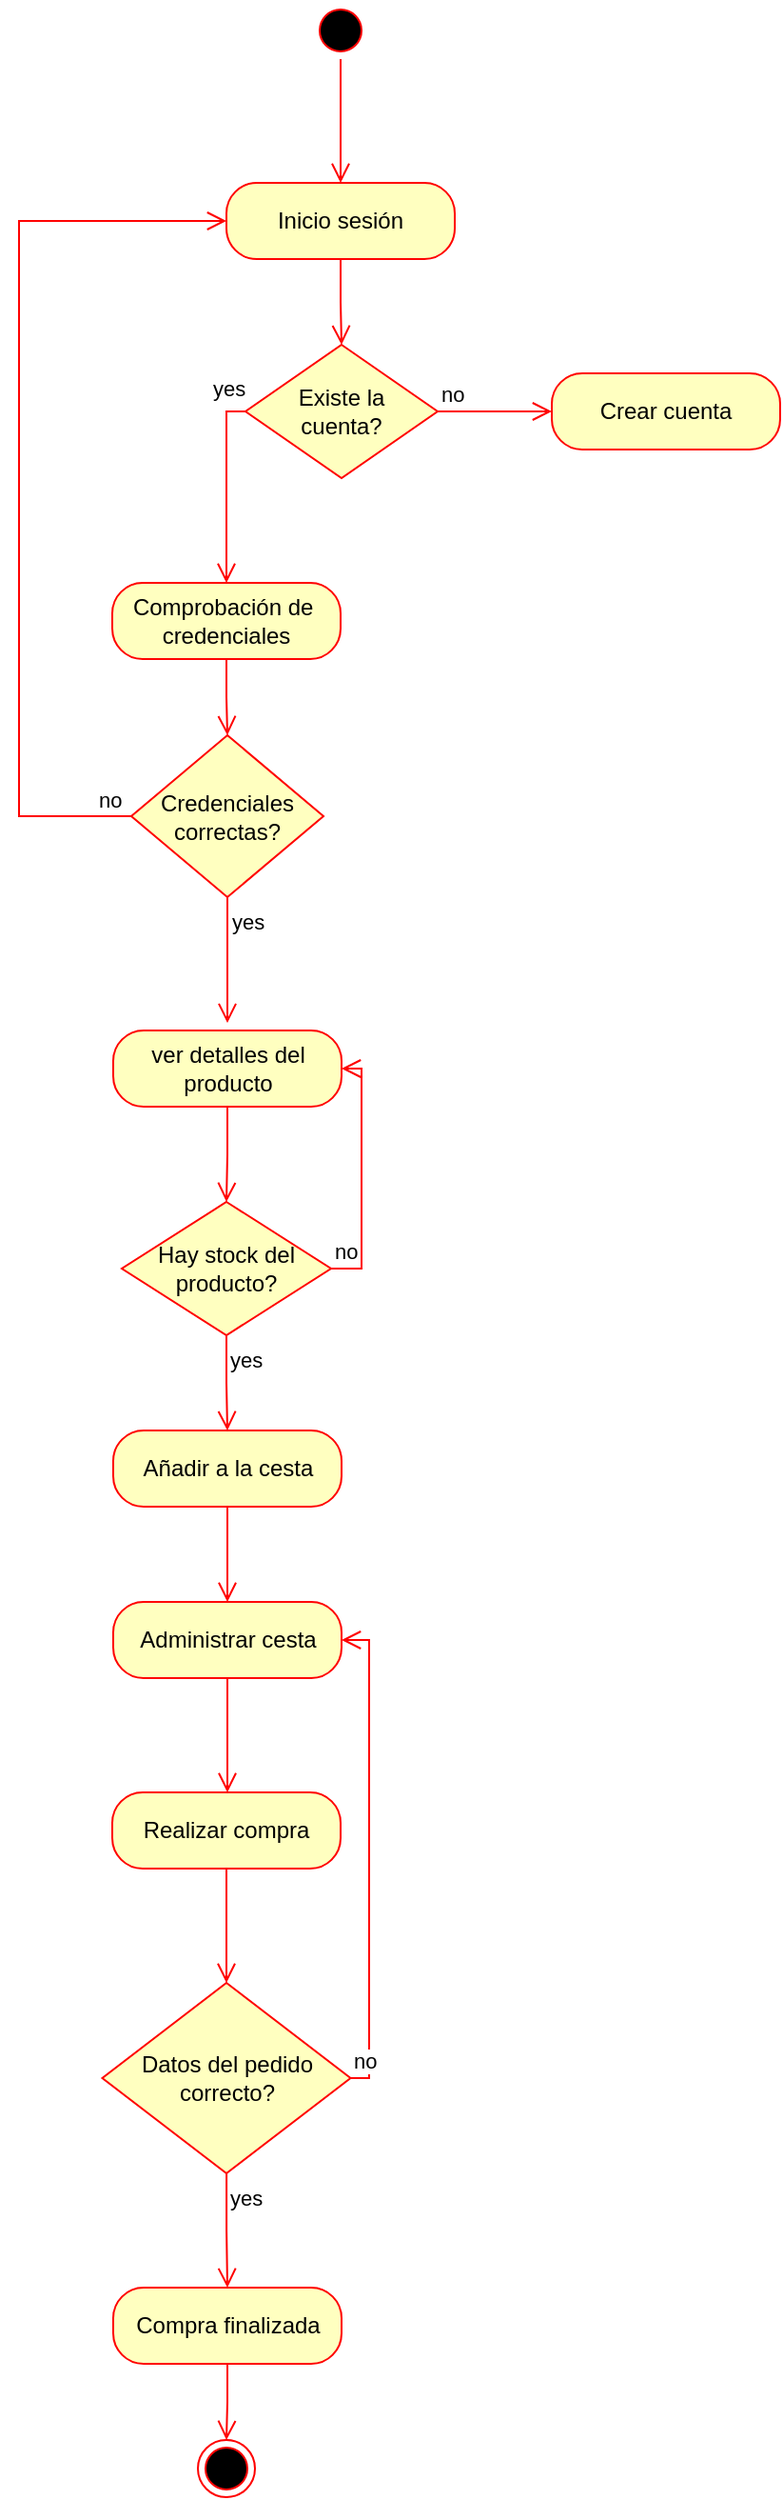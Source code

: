 <mxfile version="21.3.2" type="device">
  <diagram name="Página-1" id="5AUVLAZYxCnt0QFyrIkY">
    <mxGraphModel dx="2150" dy="902" grid="1" gridSize="10" guides="1" tooltips="1" connect="1" arrows="1" fold="1" page="1" pageScale="1" pageWidth="827" pageHeight="1169" math="0" shadow="0">
      <root>
        <mxCell id="0" />
        <mxCell id="1" parent="0" />
        <mxCell id="yRoRjuL11nitNJYhxqnK-1" value="" style="ellipse;html=1;shape=startState;fillColor=#000000;strokeColor=#ff0000;" parent="1" vertex="1">
          <mxGeometry x="384" y="20" width="30" height="30" as="geometry" />
        </mxCell>
        <mxCell id="yRoRjuL11nitNJYhxqnK-2" value="" style="edgeStyle=orthogonalEdgeStyle;html=1;verticalAlign=bottom;endArrow=open;endSize=8;strokeColor=#ff0000;rounded=0;entryX=0.5;entryY=0;entryDx=0;entryDy=0;" parent="1" source="yRoRjuL11nitNJYhxqnK-1" target="yRoRjuL11nitNJYhxqnK-3" edge="1">
          <mxGeometry relative="1" as="geometry">
            <mxPoint x="399" y="110" as="targetPoint" />
          </mxGeometry>
        </mxCell>
        <mxCell id="yRoRjuL11nitNJYhxqnK-3" value="Inicio sesión" style="rounded=1;whiteSpace=wrap;html=1;arcSize=40;fontColor=#000000;fillColor=#ffffc0;strokeColor=#ff0000;" parent="1" vertex="1">
          <mxGeometry x="339" y="115" width="120" height="40" as="geometry" />
        </mxCell>
        <mxCell id="yRoRjuL11nitNJYhxqnK-4" value="" style="edgeStyle=orthogonalEdgeStyle;html=1;verticalAlign=bottom;endArrow=open;endSize=8;strokeColor=#ff0000;rounded=0;entryX=0.5;entryY=0;entryDx=0;entryDy=0;" parent="1" source="yRoRjuL11nitNJYhxqnK-3" target="yRoRjuL11nitNJYhxqnK-5" edge="1">
          <mxGeometry relative="1" as="geometry">
            <mxPoint x="399" y="220" as="targetPoint" />
          </mxGeometry>
        </mxCell>
        <mxCell id="yRoRjuL11nitNJYhxqnK-5" value="Existe la &lt;br&gt;cuenta?" style="rhombus;whiteSpace=wrap;html=1;fontColor=#000000;fillColor=#ffffc0;strokeColor=#ff0000;" parent="1" vertex="1">
          <mxGeometry x="349" y="200" width="101" height="70" as="geometry" />
        </mxCell>
        <mxCell id="yRoRjuL11nitNJYhxqnK-6" value="no" style="edgeStyle=orthogonalEdgeStyle;html=1;align=left;verticalAlign=bottom;endArrow=open;endSize=8;strokeColor=#ff0000;rounded=0;entryX=0;entryY=0.5;entryDx=0;entryDy=0;" parent="1" source="yRoRjuL11nitNJYhxqnK-5" target="yRoRjuL11nitNJYhxqnK-12" edge="1">
          <mxGeometry x="-1" relative="1" as="geometry">
            <mxPoint x="500" y="250" as="targetPoint" />
          </mxGeometry>
        </mxCell>
        <mxCell id="yRoRjuL11nitNJYhxqnK-7" value="yes" style="edgeStyle=orthogonalEdgeStyle;html=1;align=left;verticalAlign=top;endArrow=open;endSize=8;strokeColor=#ff0000;rounded=0;exitX=0;exitY=0.5;exitDx=0;exitDy=0;entryX=0.5;entryY=0;entryDx=0;entryDy=0;" parent="1" source="yRoRjuL11nitNJYhxqnK-5" target="yRoRjuL11nitNJYhxqnK-16" edge="1">
          <mxGeometry x="-0.8" y="-27" relative="1" as="geometry">
            <mxPoint x="360" y="330" as="targetPoint" />
            <Array as="points">
              <mxPoint x="339" y="235" />
            </Array>
            <mxPoint x="18" y="-25" as="offset" />
          </mxGeometry>
        </mxCell>
        <mxCell id="yRoRjuL11nitNJYhxqnK-12" value="Crear cuenta" style="rounded=1;whiteSpace=wrap;html=1;arcSize=40;fontColor=#000000;fillColor=#ffffc0;strokeColor=#ff0000;" parent="1" vertex="1">
          <mxGeometry x="510" y="215" width="120" height="40" as="geometry" />
        </mxCell>
        <mxCell id="yRoRjuL11nitNJYhxqnK-16" value="Comprobación de&amp;nbsp;&lt;br&gt;credenciales" style="rounded=1;whiteSpace=wrap;html=1;arcSize=40;fontColor=#000000;fillColor=#ffffc0;strokeColor=#ff0000;" parent="1" vertex="1">
          <mxGeometry x="279" y="325" width="120" height="40" as="geometry" />
        </mxCell>
        <mxCell id="yRoRjuL11nitNJYhxqnK-17" value="" style="edgeStyle=orthogonalEdgeStyle;html=1;verticalAlign=bottom;endArrow=open;endSize=8;strokeColor=#ff0000;rounded=0;entryX=0.5;entryY=0;entryDx=0;entryDy=0;" parent="1" source="yRoRjuL11nitNJYhxqnK-16" target="yRoRjuL11nitNJYhxqnK-18" edge="1">
          <mxGeometry relative="1" as="geometry">
            <mxPoint x="354" y="430" as="targetPoint" />
          </mxGeometry>
        </mxCell>
        <mxCell id="yRoRjuL11nitNJYhxqnK-18" value="Credenciales correctas?" style="rhombus;whiteSpace=wrap;html=1;fontColor=#000000;fillColor=#ffffc0;strokeColor=#ff0000;" parent="1" vertex="1">
          <mxGeometry x="289" y="405" width="101" height="85" as="geometry" />
        </mxCell>
        <mxCell id="yRoRjuL11nitNJYhxqnK-19" value="no" style="edgeStyle=orthogonalEdgeStyle;html=1;align=left;verticalAlign=bottom;endArrow=open;endSize=8;strokeColor=#ff0000;rounded=0;entryX=0;entryY=0.5;entryDx=0;entryDy=0;" parent="1" source="yRoRjuL11nitNJYhxqnK-18" target="yRoRjuL11nitNJYhxqnK-3" edge="1">
          <mxGeometry x="-0.921" relative="1" as="geometry">
            <mxPoint x="489" y="480" as="targetPoint" />
            <Array as="points">
              <mxPoint x="230" y="448" />
              <mxPoint x="230" y="135" />
            </Array>
            <mxPoint as="offset" />
          </mxGeometry>
        </mxCell>
        <mxCell id="yRoRjuL11nitNJYhxqnK-20" value="yes" style="edgeStyle=orthogonalEdgeStyle;html=1;align=left;verticalAlign=top;endArrow=open;endSize=8;strokeColor=#ff0000;rounded=0;entryX=0.5;entryY=-0.099;entryDx=0;entryDy=0;entryPerimeter=0;" parent="1" source="yRoRjuL11nitNJYhxqnK-18" target="DSiCaTpS2AxmlZDK6TL--5" edge="1">
          <mxGeometry x="-1" relative="1" as="geometry">
            <mxPoint x="339" y="550" as="targetPoint" />
          </mxGeometry>
        </mxCell>
        <mxCell id="DSiCaTpS2AxmlZDK6TL--5" value="ver detalles del producto" style="rounded=1;whiteSpace=wrap;html=1;arcSize=40;fontColor=#000000;fillColor=#ffffc0;strokeColor=#ff0000;" vertex="1" parent="1">
          <mxGeometry x="279.5" y="560" width="120" height="40" as="geometry" />
        </mxCell>
        <mxCell id="DSiCaTpS2AxmlZDK6TL--6" value="" style="edgeStyle=orthogonalEdgeStyle;html=1;verticalAlign=bottom;endArrow=open;endSize=8;strokeColor=#ff0000;rounded=0;entryX=0.5;entryY=0;entryDx=0;entryDy=0;" edge="1" source="DSiCaTpS2AxmlZDK6TL--5" parent="1" target="DSiCaTpS2AxmlZDK6TL--8">
          <mxGeometry relative="1" as="geometry">
            <mxPoint x="339.5" y="670" as="targetPoint" />
          </mxGeometry>
        </mxCell>
        <mxCell id="DSiCaTpS2AxmlZDK6TL--8" value="Hay stock del producto?" style="rhombus;whiteSpace=wrap;html=1;fontColor=#000000;fillColor=#ffffc0;strokeColor=#ff0000;" vertex="1" parent="1">
          <mxGeometry x="284" y="650" width="110" height="70" as="geometry" />
        </mxCell>
        <mxCell id="DSiCaTpS2AxmlZDK6TL--9" value="no" style="edgeStyle=orthogonalEdgeStyle;html=1;align=left;verticalAlign=bottom;endArrow=open;endSize=8;strokeColor=#ff0000;rounded=0;entryX=1;entryY=0.5;entryDx=0;entryDy=0;" edge="1" source="DSiCaTpS2AxmlZDK6TL--8" parent="1" target="DSiCaTpS2AxmlZDK6TL--5">
          <mxGeometry x="-1" relative="1" as="geometry">
            <mxPoint x="480" y="770" as="targetPoint" />
            <Array as="points">
              <mxPoint x="410" y="685" />
              <mxPoint x="410" y="580" />
            </Array>
          </mxGeometry>
        </mxCell>
        <mxCell id="DSiCaTpS2AxmlZDK6TL--10" value="yes" style="edgeStyle=orthogonalEdgeStyle;html=1;align=left;verticalAlign=top;endArrow=open;endSize=8;strokeColor=#ff0000;rounded=0;entryX=0.5;entryY=0;entryDx=0;entryDy=0;" edge="1" source="DSiCaTpS2AxmlZDK6TL--8" parent="1" target="DSiCaTpS2AxmlZDK6TL--12">
          <mxGeometry x="-1" relative="1" as="geometry">
            <mxPoint x="340" y="850" as="targetPoint" />
          </mxGeometry>
        </mxCell>
        <mxCell id="DSiCaTpS2AxmlZDK6TL--12" value="Añadir a la cesta" style="rounded=1;whiteSpace=wrap;html=1;arcSize=40;fontColor=#000000;fillColor=#ffffc0;strokeColor=#ff0000;" vertex="1" parent="1">
          <mxGeometry x="279.5" y="770" width="120" height="40" as="geometry" />
        </mxCell>
        <mxCell id="DSiCaTpS2AxmlZDK6TL--13" value="" style="edgeStyle=orthogonalEdgeStyle;html=1;verticalAlign=bottom;endArrow=open;endSize=8;strokeColor=#ff0000;rounded=0;" edge="1" source="DSiCaTpS2AxmlZDK6TL--12" parent="1">
          <mxGeometry relative="1" as="geometry">
            <mxPoint x="340" y="860" as="targetPoint" />
            <Array as="points">
              <mxPoint x="340" y="860" />
              <mxPoint x="340" y="910" />
            </Array>
          </mxGeometry>
        </mxCell>
        <mxCell id="DSiCaTpS2AxmlZDK6TL--14" value="Administrar cesta" style="rounded=1;whiteSpace=wrap;html=1;arcSize=40;fontColor=#000000;fillColor=#ffffc0;strokeColor=#ff0000;" vertex="1" parent="1">
          <mxGeometry x="279.5" y="860" width="120" height="40" as="geometry" />
        </mxCell>
        <mxCell id="DSiCaTpS2AxmlZDK6TL--15" value="" style="edgeStyle=orthogonalEdgeStyle;html=1;verticalAlign=bottom;endArrow=open;endSize=8;strokeColor=#ff0000;rounded=0;" edge="1" source="DSiCaTpS2AxmlZDK6TL--14" parent="1">
          <mxGeometry relative="1" as="geometry">
            <mxPoint x="339.5" y="960" as="targetPoint" />
          </mxGeometry>
        </mxCell>
        <mxCell id="DSiCaTpS2AxmlZDK6TL--16" value="Realizar compra" style="rounded=1;whiteSpace=wrap;html=1;arcSize=40;fontColor=#000000;fillColor=#ffffc0;strokeColor=#ff0000;" vertex="1" parent="1">
          <mxGeometry x="279" y="960" width="120" height="40" as="geometry" />
        </mxCell>
        <mxCell id="DSiCaTpS2AxmlZDK6TL--17" value="" style="edgeStyle=orthogonalEdgeStyle;html=1;verticalAlign=bottom;endArrow=open;endSize=8;strokeColor=#ff0000;rounded=0;entryX=0.5;entryY=0;entryDx=0;entryDy=0;" edge="1" source="DSiCaTpS2AxmlZDK6TL--16" parent="1" target="DSiCaTpS2AxmlZDK6TL--18">
          <mxGeometry relative="1" as="geometry">
            <mxPoint x="339" y="1060" as="targetPoint" />
          </mxGeometry>
        </mxCell>
        <mxCell id="DSiCaTpS2AxmlZDK6TL--18" value="Datos del pedido correcto?" style="rhombus;whiteSpace=wrap;html=1;fontColor=#000000;fillColor=#ffffc0;strokeColor=#ff0000;" vertex="1" parent="1">
          <mxGeometry x="273.75" y="1060" width="130.5" height="100" as="geometry" />
        </mxCell>
        <mxCell id="DSiCaTpS2AxmlZDK6TL--19" value="no" style="edgeStyle=orthogonalEdgeStyle;html=1;align=left;verticalAlign=bottom;endArrow=open;endSize=8;strokeColor=#ff0000;rounded=0;entryX=1;entryY=0.5;entryDx=0;entryDy=0;" edge="1" source="DSiCaTpS2AxmlZDK6TL--18" parent="1" target="DSiCaTpS2AxmlZDK6TL--14">
          <mxGeometry x="-1" relative="1" as="geometry">
            <mxPoint x="480" y="1100" as="targetPoint" />
            <Array as="points">
              <mxPoint x="414" y="1110" />
              <mxPoint x="414" y="880" />
            </Array>
          </mxGeometry>
        </mxCell>
        <mxCell id="DSiCaTpS2AxmlZDK6TL--20" value="yes" style="edgeStyle=orthogonalEdgeStyle;html=1;align=left;verticalAlign=top;endArrow=open;endSize=8;strokeColor=#ff0000;rounded=0;entryX=0.5;entryY=0;entryDx=0;entryDy=0;" edge="1" source="DSiCaTpS2AxmlZDK6TL--18" parent="1" target="DSiCaTpS2AxmlZDK6TL--21">
          <mxGeometry x="-1" relative="1" as="geometry">
            <mxPoint x="340" y="1180" as="targetPoint" />
          </mxGeometry>
        </mxCell>
        <mxCell id="DSiCaTpS2AxmlZDK6TL--21" value="Compra finalizada" style="rounded=1;whiteSpace=wrap;html=1;arcSize=40;fontColor=#000000;fillColor=#ffffc0;strokeColor=#ff0000;" vertex="1" parent="1">
          <mxGeometry x="279.5" y="1220" width="120" height="40" as="geometry" />
        </mxCell>
        <mxCell id="DSiCaTpS2AxmlZDK6TL--22" value="" style="edgeStyle=orthogonalEdgeStyle;html=1;verticalAlign=bottom;endArrow=open;endSize=8;strokeColor=#ff0000;rounded=0;entryX=0.5;entryY=0;entryDx=0;entryDy=0;" edge="1" source="DSiCaTpS2AxmlZDK6TL--21" parent="1" target="DSiCaTpS2AxmlZDK6TL--23">
          <mxGeometry relative="1" as="geometry">
            <mxPoint x="339.5" y="1320" as="targetPoint" />
          </mxGeometry>
        </mxCell>
        <mxCell id="DSiCaTpS2AxmlZDK6TL--23" value="" style="ellipse;html=1;shape=endState;fillColor=#000000;strokeColor=#ff0000;" vertex="1" parent="1">
          <mxGeometry x="324" y="1300" width="30" height="30" as="geometry" />
        </mxCell>
      </root>
    </mxGraphModel>
  </diagram>
</mxfile>
